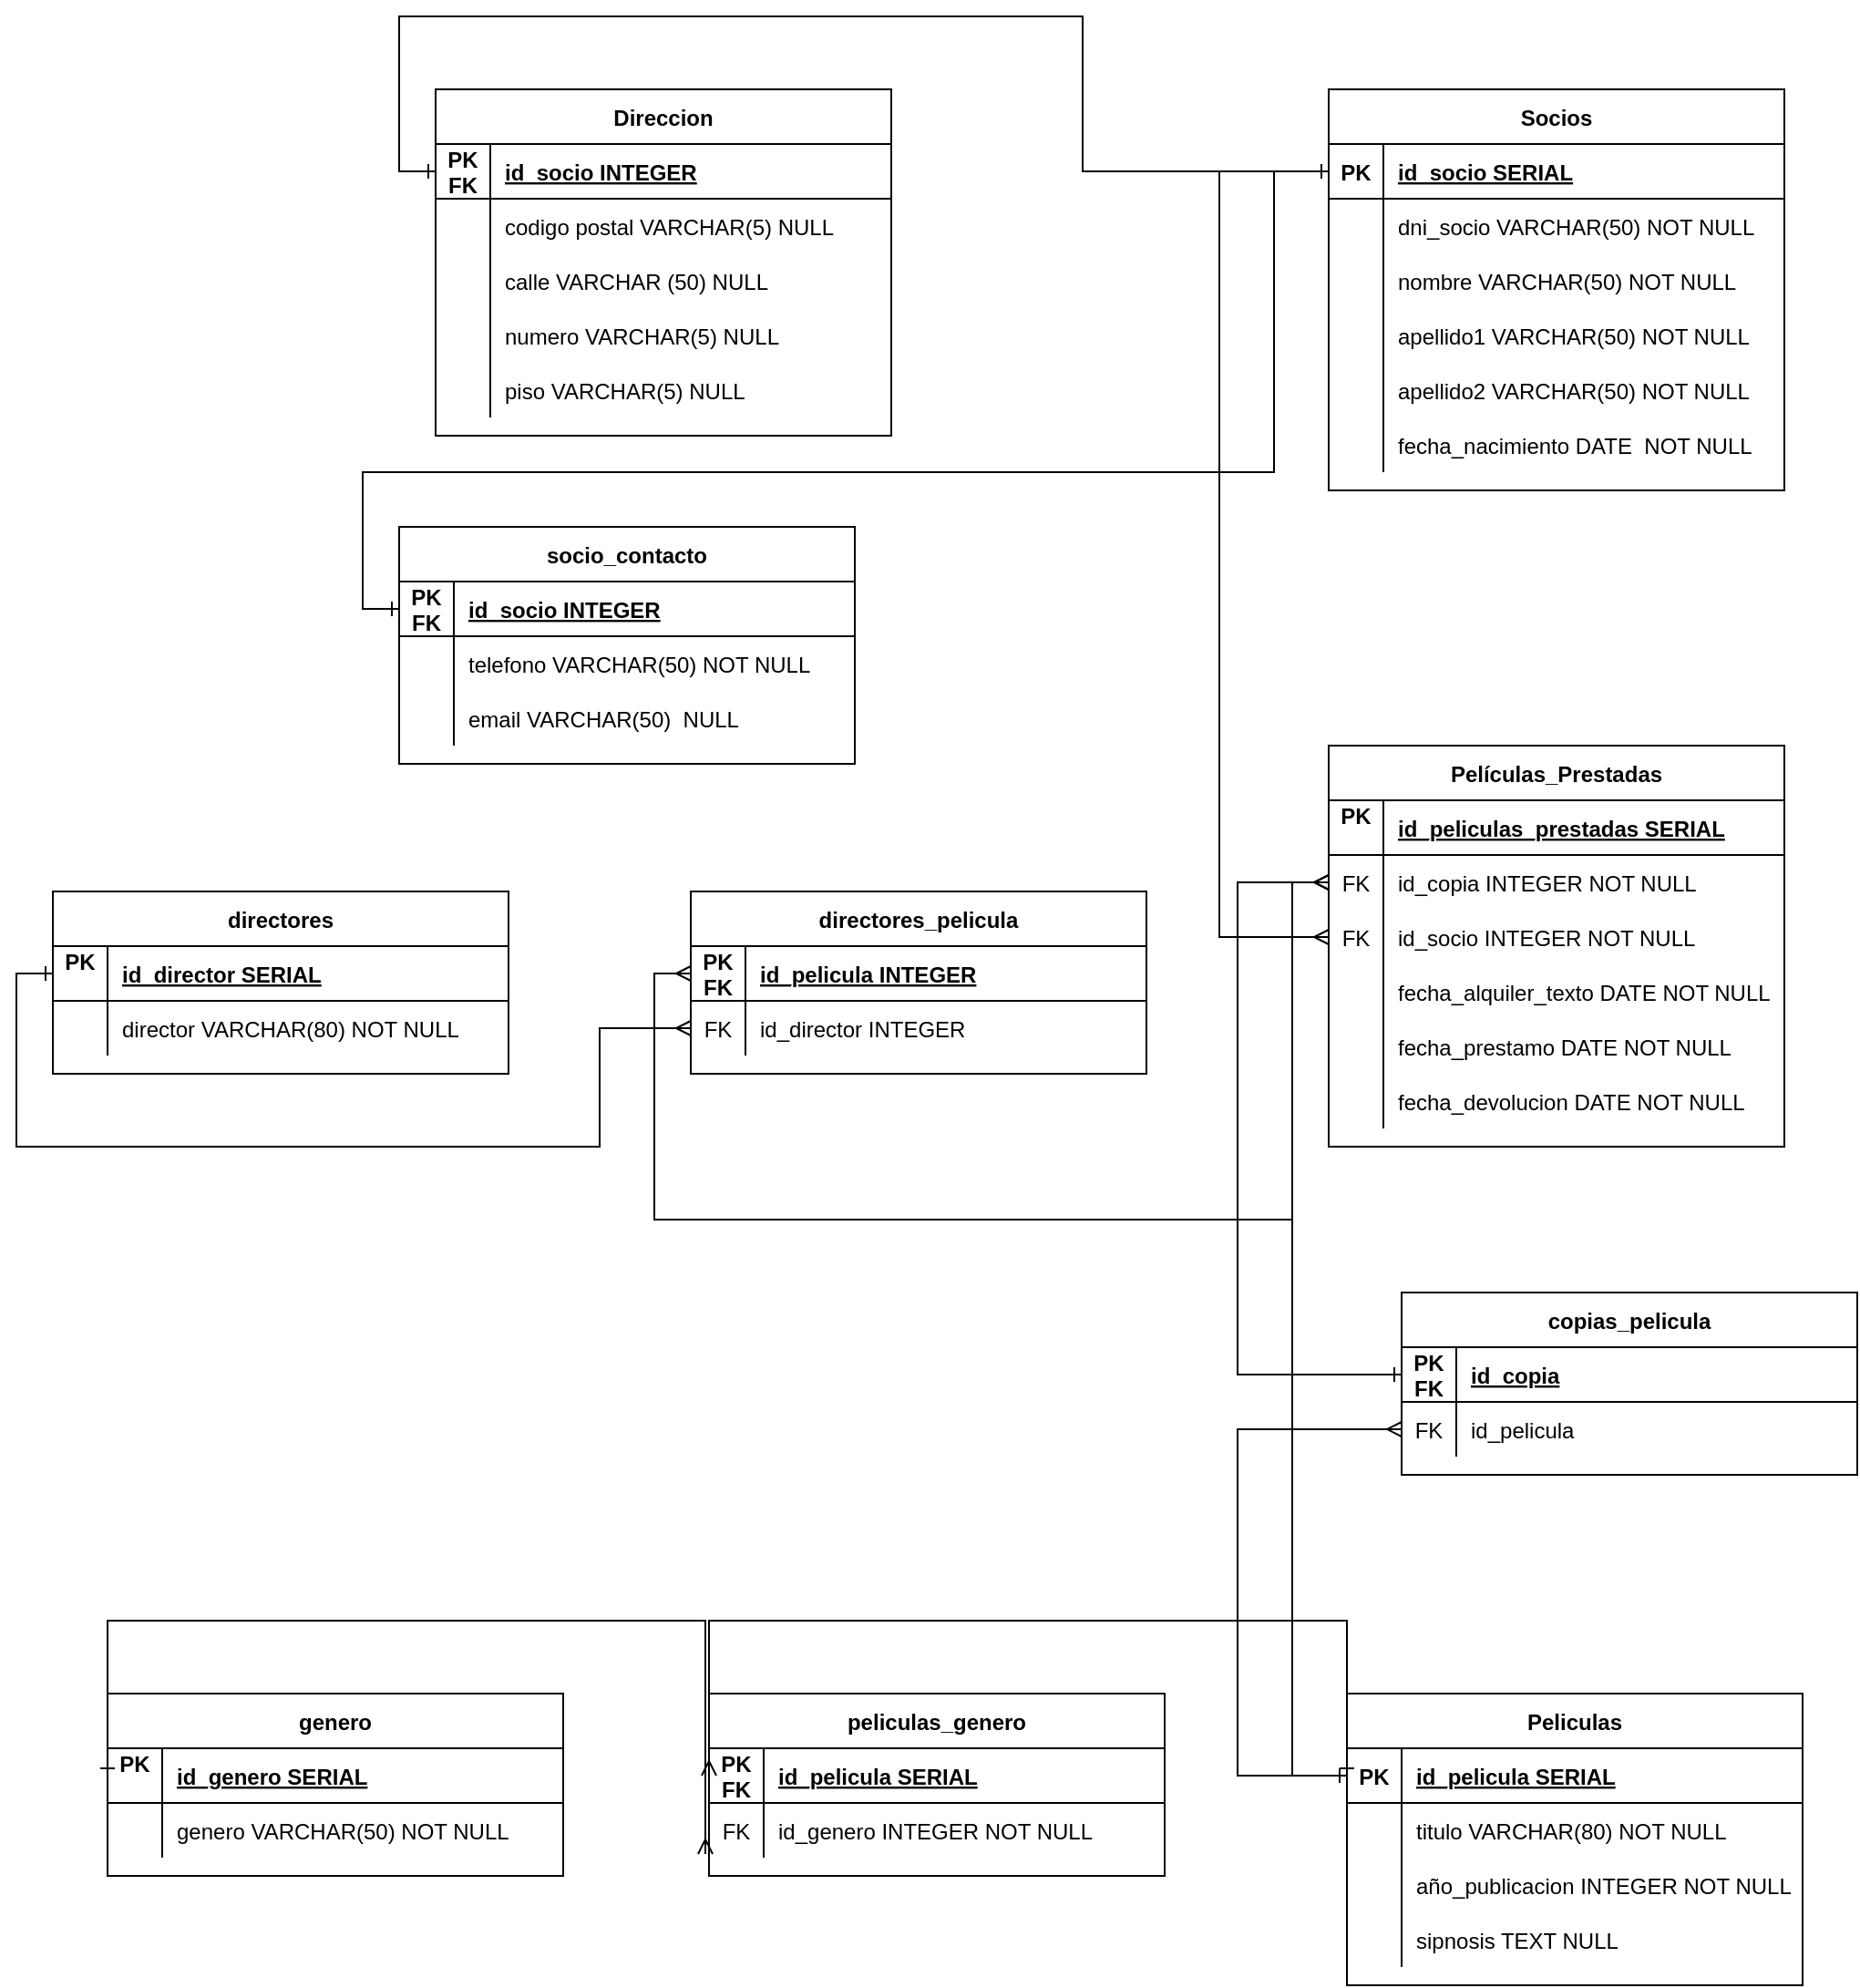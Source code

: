 <mxfile version="23.1.5" type="device">
  <diagram name="Páxina-1" id="Ny-ruP5U-X55f-xMWHix">
    <mxGraphModel dx="1783" dy="1194" grid="1" gridSize="10" guides="1" tooltips="1" connect="1" arrows="1" fold="1" page="0" pageScale="1" pageWidth="827" pageHeight="1169" math="0" shadow="0">
      <root>
        <mxCell id="0" />
        <mxCell id="1" parent="0" />
        <mxCell id="CifjKBdrBNdkdmLXXdKl-1" value="Socios" style="shape=table;startSize=30;container=1;collapsible=1;childLayout=tableLayout;fixedRows=1;rowLines=0;fontStyle=1;align=center;resizeLast=1;" parent="1" vertex="1">
          <mxGeometry x="1270" y="-320" width="250" height="220.0" as="geometry" />
        </mxCell>
        <mxCell id="CifjKBdrBNdkdmLXXdKl-2" value="" style="shape=partialRectangle;collapsible=0;dropTarget=0;pointerEvents=0;fillColor=none;points=[[0,0.5],[1,0.5]];portConstraint=eastwest;top=0;left=0;right=0;bottom=1;" parent="CifjKBdrBNdkdmLXXdKl-1" vertex="1">
          <mxGeometry y="30" width="250" height="30" as="geometry" />
        </mxCell>
        <mxCell id="CifjKBdrBNdkdmLXXdKl-3" value="PK" style="shape=partialRectangle;overflow=hidden;connectable=0;fillColor=none;top=0;left=0;bottom=0;right=0;fontStyle=1;" parent="CifjKBdrBNdkdmLXXdKl-2" vertex="1">
          <mxGeometry width="30" height="30" as="geometry">
            <mxRectangle width="30" height="30" as="alternateBounds" />
          </mxGeometry>
        </mxCell>
        <mxCell id="CifjKBdrBNdkdmLXXdKl-4" value="id_socio SERIAL " style="shape=partialRectangle;overflow=hidden;connectable=0;fillColor=none;top=0;left=0;bottom=0;right=0;align=left;spacingLeft=6;fontStyle=5;" parent="CifjKBdrBNdkdmLXXdKl-2" vertex="1">
          <mxGeometry x="30" width="220" height="30" as="geometry">
            <mxRectangle width="220" height="30" as="alternateBounds" />
          </mxGeometry>
        </mxCell>
        <mxCell id="CifjKBdrBNdkdmLXXdKl-5" value="" style="shape=partialRectangle;collapsible=0;dropTarget=0;pointerEvents=0;fillColor=none;points=[[0,0.5],[1,0.5]];portConstraint=eastwest;top=0;left=0;right=0;bottom=0;" parent="CifjKBdrBNdkdmLXXdKl-1" vertex="1">
          <mxGeometry y="60" width="250" height="30" as="geometry" />
        </mxCell>
        <mxCell id="CifjKBdrBNdkdmLXXdKl-6" value="" style="shape=partialRectangle;overflow=hidden;connectable=0;fillColor=none;top=0;left=0;bottom=0;right=0;" parent="CifjKBdrBNdkdmLXXdKl-5" vertex="1">
          <mxGeometry width="30" height="30" as="geometry">
            <mxRectangle width="30" height="30" as="alternateBounds" />
          </mxGeometry>
        </mxCell>
        <mxCell id="CifjKBdrBNdkdmLXXdKl-7" value="dni_socio VARCHAR(50) NOT NULL" style="shape=partialRectangle;overflow=hidden;connectable=0;fillColor=none;top=0;left=0;bottom=0;right=0;align=left;spacingLeft=6;" parent="CifjKBdrBNdkdmLXXdKl-5" vertex="1">
          <mxGeometry x="30" width="220" height="30" as="geometry">
            <mxRectangle width="220" height="30" as="alternateBounds" />
          </mxGeometry>
        </mxCell>
        <mxCell id="CifjKBdrBNdkdmLXXdKl-8" value="" style="shape=partialRectangle;collapsible=0;dropTarget=0;pointerEvents=0;fillColor=none;points=[[0,0.5],[1,0.5]];portConstraint=eastwest;top=0;left=0;right=0;bottom=0;" parent="CifjKBdrBNdkdmLXXdKl-1" vertex="1">
          <mxGeometry y="90" width="250" height="30" as="geometry" />
        </mxCell>
        <mxCell id="CifjKBdrBNdkdmLXXdKl-9" value="" style="shape=partialRectangle;overflow=hidden;connectable=0;fillColor=none;top=0;left=0;bottom=0;right=0;" parent="CifjKBdrBNdkdmLXXdKl-8" vertex="1">
          <mxGeometry width="30" height="30" as="geometry">
            <mxRectangle width="30" height="30" as="alternateBounds" />
          </mxGeometry>
        </mxCell>
        <mxCell id="CifjKBdrBNdkdmLXXdKl-10" value="nombre VARCHAR(50) NOT NULL" style="shape=partialRectangle;overflow=hidden;connectable=0;fillColor=none;top=0;left=0;bottom=0;right=0;align=left;spacingLeft=6;" parent="CifjKBdrBNdkdmLXXdKl-8" vertex="1">
          <mxGeometry x="30" width="220" height="30" as="geometry">
            <mxRectangle width="220" height="30" as="alternateBounds" />
          </mxGeometry>
        </mxCell>
        <mxCell id="CifjKBdrBNdkdmLXXdKl-71" value="" style="shape=partialRectangle;collapsible=0;dropTarget=0;pointerEvents=0;fillColor=none;points=[[0,0.5],[1,0.5]];portConstraint=eastwest;top=0;left=0;right=0;bottom=0;" parent="CifjKBdrBNdkdmLXXdKl-1" vertex="1">
          <mxGeometry y="120" width="250" height="30" as="geometry" />
        </mxCell>
        <mxCell id="CifjKBdrBNdkdmLXXdKl-72" value="" style="shape=partialRectangle;overflow=hidden;connectable=0;fillColor=none;top=0;left=0;bottom=0;right=0;" parent="CifjKBdrBNdkdmLXXdKl-71" vertex="1">
          <mxGeometry width="30" height="30" as="geometry">
            <mxRectangle width="30" height="30" as="alternateBounds" />
          </mxGeometry>
        </mxCell>
        <mxCell id="CifjKBdrBNdkdmLXXdKl-73" value="apellido1 VARCHAR(50) NOT NULL" style="shape=partialRectangle;overflow=hidden;connectable=0;fillColor=none;top=0;left=0;bottom=0;right=0;align=left;spacingLeft=6;" parent="CifjKBdrBNdkdmLXXdKl-71" vertex="1">
          <mxGeometry x="30" width="220" height="30" as="geometry">
            <mxRectangle width="220" height="30" as="alternateBounds" />
          </mxGeometry>
        </mxCell>
        <mxCell id="CifjKBdrBNdkdmLXXdKl-74" value="" style="shape=partialRectangle;collapsible=0;dropTarget=0;pointerEvents=0;fillColor=none;points=[[0,0.5],[1,0.5]];portConstraint=eastwest;top=0;left=0;right=0;bottom=0;" parent="CifjKBdrBNdkdmLXXdKl-1" vertex="1">
          <mxGeometry y="150" width="250" height="30" as="geometry" />
        </mxCell>
        <mxCell id="CifjKBdrBNdkdmLXXdKl-75" value="" style="shape=partialRectangle;overflow=hidden;connectable=0;fillColor=none;top=0;left=0;bottom=0;right=0;" parent="CifjKBdrBNdkdmLXXdKl-74" vertex="1">
          <mxGeometry width="30" height="30" as="geometry">
            <mxRectangle width="30" height="30" as="alternateBounds" />
          </mxGeometry>
        </mxCell>
        <mxCell id="CifjKBdrBNdkdmLXXdKl-76" value="apellido2 VARCHAR(50) NOT NULL" style="shape=partialRectangle;overflow=hidden;connectable=0;fillColor=none;top=0;left=0;bottom=0;right=0;align=left;spacingLeft=6;" parent="CifjKBdrBNdkdmLXXdKl-74" vertex="1">
          <mxGeometry x="30" width="220" height="30" as="geometry">
            <mxRectangle width="220" height="30" as="alternateBounds" />
          </mxGeometry>
        </mxCell>
        <mxCell id="CifjKBdrBNdkdmLXXdKl-77" value="" style="shape=partialRectangle;collapsible=0;dropTarget=0;pointerEvents=0;fillColor=none;points=[[0,0.5],[1,0.5]];portConstraint=eastwest;top=0;left=0;right=0;bottom=0;" parent="CifjKBdrBNdkdmLXXdKl-1" vertex="1">
          <mxGeometry y="180" width="250" height="30" as="geometry" />
        </mxCell>
        <mxCell id="CifjKBdrBNdkdmLXXdKl-78" value="" style="shape=partialRectangle;overflow=hidden;connectable=0;fillColor=none;top=0;left=0;bottom=0;right=0;" parent="CifjKBdrBNdkdmLXXdKl-77" vertex="1">
          <mxGeometry width="30" height="30" as="geometry">
            <mxRectangle width="30" height="30" as="alternateBounds" />
          </mxGeometry>
        </mxCell>
        <mxCell id="CifjKBdrBNdkdmLXXdKl-79" value="fecha_nacimiento DATE  NOT NULL" style="shape=partialRectangle;overflow=hidden;connectable=0;fillColor=none;top=0;left=0;bottom=0;right=0;align=left;spacingLeft=6;" parent="CifjKBdrBNdkdmLXXdKl-77" vertex="1">
          <mxGeometry x="30" width="220" height="30" as="geometry">
            <mxRectangle width="220" height="30" as="alternateBounds" />
          </mxGeometry>
        </mxCell>
        <mxCell id="CifjKBdrBNdkdmLXXdKl-11" value="socio_contacto" style="shape=table;startSize=30;container=1;collapsible=1;childLayout=tableLayout;fixedRows=1;rowLines=0;fontStyle=1;align=center;resizeLast=1;" parent="1" vertex="1">
          <mxGeometry x="760" y="-80" width="250" height="130.0" as="geometry" />
        </mxCell>
        <mxCell id="CifjKBdrBNdkdmLXXdKl-12" value="" style="shape=partialRectangle;collapsible=0;dropTarget=0;pointerEvents=0;fillColor=none;points=[[0,0.5],[1,0.5]];portConstraint=eastwest;top=0;left=0;right=0;bottom=1;" parent="CifjKBdrBNdkdmLXXdKl-11" vertex="1">
          <mxGeometry y="30" width="250" height="30" as="geometry" />
        </mxCell>
        <mxCell id="CifjKBdrBNdkdmLXXdKl-13" value="PK&#xa;FK&#xa;" style="shape=partialRectangle;overflow=hidden;connectable=0;fillColor=none;top=0;left=0;bottom=0;right=0;fontStyle=1;" parent="CifjKBdrBNdkdmLXXdKl-12" vertex="1">
          <mxGeometry width="30" height="30" as="geometry">
            <mxRectangle width="30" height="30" as="alternateBounds" />
          </mxGeometry>
        </mxCell>
        <mxCell id="CifjKBdrBNdkdmLXXdKl-14" value="id_socio INTEGER " style="shape=partialRectangle;overflow=hidden;connectable=0;fillColor=none;top=0;left=0;bottom=0;right=0;align=left;spacingLeft=6;fontStyle=5;" parent="CifjKBdrBNdkdmLXXdKl-12" vertex="1">
          <mxGeometry x="30" width="220" height="30" as="geometry">
            <mxRectangle width="220" height="30" as="alternateBounds" />
          </mxGeometry>
        </mxCell>
        <mxCell id="CifjKBdrBNdkdmLXXdKl-15" value="" style="shape=partialRectangle;collapsible=0;dropTarget=0;pointerEvents=0;fillColor=none;points=[[0,0.5],[1,0.5]];portConstraint=eastwest;top=0;left=0;right=0;bottom=0;" parent="CifjKBdrBNdkdmLXXdKl-11" vertex="1">
          <mxGeometry y="60" width="250" height="30" as="geometry" />
        </mxCell>
        <mxCell id="CifjKBdrBNdkdmLXXdKl-16" value="" style="shape=partialRectangle;overflow=hidden;connectable=0;fillColor=none;top=0;left=0;bottom=0;right=0;" parent="CifjKBdrBNdkdmLXXdKl-15" vertex="1">
          <mxGeometry width="30" height="30" as="geometry">
            <mxRectangle width="30" height="30" as="alternateBounds" />
          </mxGeometry>
        </mxCell>
        <mxCell id="CifjKBdrBNdkdmLXXdKl-17" value="telefono VARCHAR(50) NOT NULL" style="shape=partialRectangle;overflow=hidden;connectable=0;fillColor=none;top=0;left=0;bottom=0;right=0;align=left;spacingLeft=6;" parent="CifjKBdrBNdkdmLXXdKl-15" vertex="1">
          <mxGeometry x="30" width="220" height="30" as="geometry">
            <mxRectangle width="220" height="30" as="alternateBounds" />
          </mxGeometry>
        </mxCell>
        <mxCell id="Wv7b6pmHxDmpzsW1BGdr-21" value="" style="shape=partialRectangle;collapsible=0;dropTarget=0;pointerEvents=0;fillColor=none;points=[[0,0.5],[1,0.5]];portConstraint=eastwest;top=0;left=0;right=0;bottom=0;" parent="CifjKBdrBNdkdmLXXdKl-11" vertex="1">
          <mxGeometry y="90" width="250" height="30" as="geometry" />
        </mxCell>
        <mxCell id="Wv7b6pmHxDmpzsW1BGdr-22" value="" style="shape=partialRectangle;overflow=hidden;connectable=0;fillColor=none;top=0;left=0;bottom=0;right=0;" parent="Wv7b6pmHxDmpzsW1BGdr-21" vertex="1">
          <mxGeometry width="30" height="30" as="geometry">
            <mxRectangle width="30" height="30" as="alternateBounds" />
          </mxGeometry>
        </mxCell>
        <mxCell id="Wv7b6pmHxDmpzsW1BGdr-23" value="email VARCHAR(50)  NULL" style="shape=partialRectangle;overflow=hidden;connectable=0;fillColor=none;top=0;left=0;bottom=0;right=0;align=left;spacingLeft=6;" parent="Wv7b6pmHxDmpzsW1BGdr-21" vertex="1">
          <mxGeometry x="30" width="220" height="30" as="geometry">
            <mxRectangle width="220" height="30" as="alternateBounds" />
          </mxGeometry>
        </mxCell>
        <mxCell id="CifjKBdrBNdkdmLXXdKl-21" value="peliculas_genero" style="shape=table;startSize=30;container=1;collapsible=1;childLayout=tableLayout;fixedRows=1;rowLines=0;fontStyle=1;align=center;resizeLast=1;" parent="1" vertex="1">
          <mxGeometry x="930" y="560" width="250" height="100.0" as="geometry" />
        </mxCell>
        <mxCell id="CifjKBdrBNdkdmLXXdKl-22" value="" style="shape=partialRectangle;collapsible=0;dropTarget=0;pointerEvents=0;fillColor=none;points=[[0,0.5],[1,0.5]];portConstraint=eastwest;top=0;left=0;right=0;bottom=1;" parent="CifjKBdrBNdkdmLXXdKl-21" vertex="1">
          <mxGeometry y="30" width="250" height="30" as="geometry" />
        </mxCell>
        <mxCell id="CifjKBdrBNdkdmLXXdKl-23" value="PK&#xa;FK&#xa;" style="shape=partialRectangle;overflow=hidden;connectable=0;fillColor=none;top=0;left=0;bottom=0;right=0;fontStyle=1;" parent="CifjKBdrBNdkdmLXXdKl-22" vertex="1">
          <mxGeometry width="30" height="30" as="geometry">
            <mxRectangle width="30" height="30" as="alternateBounds" />
          </mxGeometry>
        </mxCell>
        <mxCell id="CifjKBdrBNdkdmLXXdKl-24" value="id_pelicula SERIAL " style="shape=partialRectangle;overflow=hidden;connectable=0;fillColor=none;top=0;left=0;bottom=0;right=0;align=left;spacingLeft=6;fontStyle=5;" parent="CifjKBdrBNdkdmLXXdKl-22" vertex="1">
          <mxGeometry x="30" width="220" height="30" as="geometry">
            <mxRectangle width="220" height="30" as="alternateBounds" />
          </mxGeometry>
        </mxCell>
        <mxCell id="CifjKBdrBNdkdmLXXdKl-25" value="" style="shape=partialRectangle;collapsible=0;dropTarget=0;pointerEvents=0;fillColor=none;points=[[0,0.5],[1,0.5]];portConstraint=eastwest;top=0;left=0;right=0;bottom=0;" parent="CifjKBdrBNdkdmLXXdKl-21" vertex="1">
          <mxGeometry y="60" width="250" height="30" as="geometry" />
        </mxCell>
        <mxCell id="CifjKBdrBNdkdmLXXdKl-26" value="FK" style="shape=partialRectangle;overflow=hidden;connectable=0;fillColor=none;top=0;left=0;bottom=0;right=0;" parent="CifjKBdrBNdkdmLXXdKl-25" vertex="1">
          <mxGeometry width="30" height="30" as="geometry">
            <mxRectangle width="30" height="30" as="alternateBounds" />
          </mxGeometry>
        </mxCell>
        <mxCell id="CifjKBdrBNdkdmLXXdKl-27" value="id_genero INTEGER NOT NULL" style="shape=partialRectangle;overflow=hidden;connectable=0;fillColor=none;top=0;left=0;bottom=0;right=0;align=left;spacingLeft=6;" parent="CifjKBdrBNdkdmLXXdKl-25" vertex="1">
          <mxGeometry x="30" width="220" height="30" as="geometry">
            <mxRectangle width="220" height="30" as="alternateBounds" />
          </mxGeometry>
        </mxCell>
        <mxCell id="CifjKBdrBNdkdmLXXdKl-31" value="Peliculas" style="shape=table;startSize=30;container=1;collapsible=1;childLayout=tableLayout;fixedRows=1;rowLines=0;fontStyle=1;align=center;resizeLast=1;" parent="1" vertex="1">
          <mxGeometry x="1280" y="560" width="250" height="160.0" as="geometry" />
        </mxCell>
        <mxCell id="CifjKBdrBNdkdmLXXdKl-32" value="" style="shape=partialRectangle;collapsible=0;dropTarget=0;pointerEvents=0;fillColor=none;points=[[0,0.5],[1,0.5]];portConstraint=eastwest;top=0;left=0;right=0;bottom=1;" parent="CifjKBdrBNdkdmLXXdKl-31" vertex="1">
          <mxGeometry y="30" width="250" height="30" as="geometry" />
        </mxCell>
        <mxCell id="CifjKBdrBNdkdmLXXdKl-33" value="PK" style="shape=partialRectangle;overflow=hidden;connectable=0;fillColor=none;top=0;left=0;bottom=0;right=0;fontStyle=1;" parent="CifjKBdrBNdkdmLXXdKl-32" vertex="1">
          <mxGeometry width="30" height="30" as="geometry">
            <mxRectangle width="30" height="30" as="alternateBounds" />
          </mxGeometry>
        </mxCell>
        <mxCell id="CifjKBdrBNdkdmLXXdKl-34" value="id_pelicula SERIAL " style="shape=partialRectangle;overflow=hidden;connectable=0;fillColor=none;top=0;left=0;bottom=0;right=0;align=left;spacingLeft=6;fontStyle=5;" parent="CifjKBdrBNdkdmLXXdKl-32" vertex="1">
          <mxGeometry x="30" width="220" height="30" as="geometry">
            <mxRectangle width="220" height="30" as="alternateBounds" />
          </mxGeometry>
        </mxCell>
        <mxCell id="CifjKBdrBNdkdmLXXdKl-35" value="" style="shape=partialRectangle;collapsible=0;dropTarget=0;pointerEvents=0;fillColor=none;points=[[0,0.5],[1,0.5]];portConstraint=eastwest;top=0;left=0;right=0;bottom=0;" parent="CifjKBdrBNdkdmLXXdKl-31" vertex="1">
          <mxGeometry y="60" width="250" height="30" as="geometry" />
        </mxCell>
        <mxCell id="CifjKBdrBNdkdmLXXdKl-36" value="" style="shape=partialRectangle;overflow=hidden;connectable=0;fillColor=none;top=0;left=0;bottom=0;right=0;" parent="CifjKBdrBNdkdmLXXdKl-35" vertex="1">
          <mxGeometry width="30" height="30" as="geometry">
            <mxRectangle width="30" height="30" as="alternateBounds" />
          </mxGeometry>
        </mxCell>
        <mxCell id="CifjKBdrBNdkdmLXXdKl-37" value="titulo VARCHAR(80) NOT NULL" style="shape=partialRectangle;overflow=hidden;connectable=0;fillColor=none;top=0;left=0;bottom=0;right=0;align=left;spacingLeft=6;" parent="CifjKBdrBNdkdmLXXdKl-35" vertex="1">
          <mxGeometry x="30" width="220" height="30" as="geometry">
            <mxRectangle width="220" height="30" as="alternateBounds" />
          </mxGeometry>
        </mxCell>
        <mxCell id="CifjKBdrBNdkdmLXXdKl-38" value="" style="shape=partialRectangle;collapsible=0;dropTarget=0;pointerEvents=0;fillColor=none;points=[[0,0.5],[1,0.5]];portConstraint=eastwest;top=0;left=0;right=0;bottom=0;" parent="CifjKBdrBNdkdmLXXdKl-31" vertex="1">
          <mxGeometry y="90" width="250" height="30" as="geometry" />
        </mxCell>
        <mxCell id="CifjKBdrBNdkdmLXXdKl-39" value="" style="shape=partialRectangle;overflow=hidden;connectable=0;fillColor=none;top=0;left=0;bottom=0;right=0;" parent="CifjKBdrBNdkdmLXXdKl-38" vertex="1">
          <mxGeometry width="30" height="30" as="geometry">
            <mxRectangle width="30" height="30" as="alternateBounds" />
          </mxGeometry>
        </mxCell>
        <mxCell id="CifjKBdrBNdkdmLXXdKl-40" value="año_publicacion INTEGER NOT NULL" style="shape=partialRectangle;overflow=hidden;connectable=0;fillColor=none;top=0;left=0;bottom=0;right=0;align=left;spacingLeft=6;" parent="CifjKBdrBNdkdmLXXdKl-38" vertex="1">
          <mxGeometry x="30" width="220" height="30" as="geometry">
            <mxRectangle width="220" height="30" as="alternateBounds" />
          </mxGeometry>
        </mxCell>
        <mxCell id="CifjKBdrBNdkdmLXXdKl-80" value="" style="shape=partialRectangle;collapsible=0;dropTarget=0;pointerEvents=0;fillColor=none;points=[[0,0.5],[1,0.5]];portConstraint=eastwest;top=0;left=0;right=0;bottom=0;" parent="CifjKBdrBNdkdmLXXdKl-31" vertex="1">
          <mxGeometry y="120" width="250" height="30" as="geometry" />
        </mxCell>
        <mxCell id="CifjKBdrBNdkdmLXXdKl-81" value="" style="shape=partialRectangle;overflow=hidden;connectable=0;fillColor=none;top=0;left=0;bottom=0;right=0;" parent="CifjKBdrBNdkdmLXXdKl-80" vertex="1">
          <mxGeometry width="30" height="30" as="geometry">
            <mxRectangle width="30" height="30" as="alternateBounds" />
          </mxGeometry>
        </mxCell>
        <mxCell id="CifjKBdrBNdkdmLXXdKl-82" value="sipnosis TEXT NULL" style="shape=partialRectangle;overflow=hidden;connectable=0;fillColor=none;top=0;left=0;bottom=0;right=0;align=left;spacingLeft=6;" parent="CifjKBdrBNdkdmLXXdKl-80" vertex="1">
          <mxGeometry x="30" width="220" height="30" as="geometry">
            <mxRectangle width="220" height="30" as="alternateBounds" />
          </mxGeometry>
        </mxCell>
        <mxCell id="CifjKBdrBNdkdmLXXdKl-41" value="Películas_Prestadas" style="shape=table;startSize=30;container=1;collapsible=1;childLayout=tableLayout;fixedRows=1;rowLines=0;fontStyle=1;align=center;resizeLast=1;" parent="1" vertex="1">
          <mxGeometry x="1270" y="40" width="250" height="220.0" as="geometry" />
        </mxCell>
        <mxCell id="CifjKBdrBNdkdmLXXdKl-42" value="" style="shape=partialRectangle;collapsible=0;dropTarget=0;pointerEvents=0;fillColor=none;points=[[0,0.5],[1,0.5]];portConstraint=eastwest;top=0;left=0;right=0;bottom=1;" parent="CifjKBdrBNdkdmLXXdKl-41" vertex="1">
          <mxGeometry y="30" width="250" height="30" as="geometry" />
        </mxCell>
        <mxCell id="CifjKBdrBNdkdmLXXdKl-43" value="PK&#xa;" style="shape=partialRectangle;overflow=hidden;connectable=0;fillColor=none;top=0;left=0;bottom=0;right=0;fontStyle=1;" parent="CifjKBdrBNdkdmLXXdKl-42" vertex="1">
          <mxGeometry width="30" height="30" as="geometry">
            <mxRectangle width="30" height="30" as="alternateBounds" />
          </mxGeometry>
        </mxCell>
        <mxCell id="CifjKBdrBNdkdmLXXdKl-44" value="id_peliculas_prestadas SERIAL " style="shape=partialRectangle;overflow=hidden;connectable=0;fillColor=none;top=0;left=0;bottom=0;right=0;align=left;spacingLeft=6;fontStyle=5;" parent="CifjKBdrBNdkdmLXXdKl-42" vertex="1">
          <mxGeometry x="30" width="220" height="30" as="geometry">
            <mxRectangle width="220" height="30" as="alternateBounds" />
          </mxGeometry>
        </mxCell>
        <mxCell id="CifjKBdrBNdkdmLXXdKl-45" value="" style="shape=partialRectangle;collapsible=0;dropTarget=0;pointerEvents=0;fillColor=none;points=[[0,0.5],[1,0.5]];portConstraint=eastwest;top=0;left=0;right=0;bottom=0;" parent="CifjKBdrBNdkdmLXXdKl-41" vertex="1">
          <mxGeometry y="60" width="250" height="30" as="geometry" />
        </mxCell>
        <mxCell id="CifjKBdrBNdkdmLXXdKl-46" value="FK" style="shape=partialRectangle;overflow=hidden;connectable=0;fillColor=none;top=0;left=0;bottom=0;right=0;" parent="CifjKBdrBNdkdmLXXdKl-45" vertex="1">
          <mxGeometry width="30" height="30" as="geometry">
            <mxRectangle width="30" height="30" as="alternateBounds" />
          </mxGeometry>
        </mxCell>
        <mxCell id="CifjKBdrBNdkdmLXXdKl-47" value="id_copia INTEGER NOT NULL" style="shape=partialRectangle;overflow=hidden;connectable=0;fillColor=none;top=0;left=0;bottom=0;right=0;align=left;spacingLeft=6;" parent="CifjKBdrBNdkdmLXXdKl-45" vertex="1">
          <mxGeometry x="30" width="220" height="30" as="geometry">
            <mxRectangle width="220" height="30" as="alternateBounds" />
          </mxGeometry>
        </mxCell>
        <mxCell id="CifjKBdrBNdkdmLXXdKl-48" value="" style="shape=partialRectangle;collapsible=0;dropTarget=0;pointerEvents=0;fillColor=none;points=[[0,0.5],[1,0.5]];portConstraint=eastwest;top=0;left=0;right=0;bottom=0;" parent="CifjKBdrBNdkdmLXXdKl-41" vertex="1">
          <mxGeometry y="90" width="250" height="30" as="geometry" />
        </mxCell>
        <mxCell id="CifjKBdrBNdkdmLXXdKl-49" value="FK" style="shape=partialRectangle;overflow=hidden;connectable=0;fillColor=none;top=0;left=0;bottom=0;right=0;" parent="CifjKBdrBNdkdmLXXdKl-48" vertex="1">
          <mxGeometry width="30" height="30" as="geometry">
            <mxRectangle width="30" height="30" as="alternateBounds" />
          </mxGeometry>
        </mxCell>
        <mxCell id="CifjKBdrBNdkdmLXXdKl-50" value="id_socio INTEGER NOT NULL" style="shape=partialRectangle;overflow=hidden;connectable=0;fillColor=none;top=0;left=0;bottom=0;right=0;align=left;spacingLeft=6;" parent="CifjKBdrBNdkdmLXXdKl-48" vertex="1">
          <mxGeometry x="30" width="220" height="30" as="geometry">
            <mxRectangle width="220" height="30" as="alternateBounds" />
          </mxGeometry>
        </mxCell>
        <mxCell id="CifjKBdrBNdkdmLXXdKl-86" value="" style="shape=partialRectangle;collapsible=0;dropTarget=0;pointerEvents=0;fillColor=none;points=[[0,0.5],[1,0.5]];portConstraint=eastwest;top=0;left=0;right=0;bottom=0;" parent="CifjKBdrBNdkdmLXXdKl-41" vertex="1">
          <mxGeometry y="120" width="250" height="30" as="geometry" />
        </mxCell>
        <mxCell id="CifjKBdrBNdkdmLXXdKl-87" value="" style="shape=partialRectangle;overflow=hidden;connectable=0;fillColor=none;top=0;left=0;bottom=0;right=0;" parent="CifjKBdrBNdkdmLXXdKl-86" vertex="1">
          <mxGeometry width="30" height="30" as="geometry">
            <mxRectangle width="30" height="30" as="alternateBounds" />
          </mxGeometry>
        </mxCell>
        <mxCell id="CifjKBdrBNdkdmLXXdKl-88" value="fecha_alquiler_texto DATE NOT NULL" style="shape=partialRectangle;overflow=hidden;connectable=0;fillColor=none;top=0;left=0;bottom=0;right=0;align=left;spacingLeft=6;" parent="CifjKBdrBNdkdmLXXdKl-86" vertex="1">
          <mxGeometry x="30" width="220" height="30" as="geometry">
            <mxRectangle width="220" height="30" as="alternateBounds" />
          </mxGeometry>
        </mxCell>
        <mxCell id="Wv7b6pmHxDmpzsW1BGdr-27" value="" style="shape=partialRectangle;collapsible=0;dropTarget=0;pointerEvents=0;fillColor=none;points=[[0,0.5],[1,0.5]];portConstraint=eastwest;top=0;left=0;right=0;bottom=0;" parent="CifjKBdrBNdkdmLXXdKl-41" vertex="1">
          <mxGeometry y="150" width="250" height="30" as="geometry" />
        </mxCell>
        <mxCell id="Wv7b6pmHxDmpzsW1BGdr-28" value="" style="shape=partialRectangle;overflow=hidden;connectable=0;fillColor=none;top=0;left=0;bottom=0;right=0;" parent="Wv7b6pmHxDmpzsW1BGdr-27" vertex="1">
          <mxGeometry width="30" height="30" as="geometry">
            <mxRectangle width="30" height="30" as="alternateBounds" />
          </mxGeometry>
        </mxCell>
        <mxCell id="Wv7b6pmHxDmpzsW1BGdr-29" value="fecha_prestamo DATE NOT NULL" style="shape=partialRectangle;overflow=hidden;connectable=0;fillColor=none;top=0;left=0;bottom=0;right=0;align=left;spacingLeft=6;" parent="Wv7b6pmHxDmpzsW1BGdr-27" vertex="1">
          <mxGeometry x="30" width="220" height="30" as="geometry">
            <mxRectangle width="220" height="30" as="alternateBounds" />
          </mxGeometry>
        </mxCell>
        <mxCell id="Wv7b6pmHxDmpzsW1BGdr-30" value="" style="shape=partialRectangle;collapsible=0;dropTarget=0;pointerEvents=0;fillColor=none;points=[[0,0.5],[1,0.5]];portConstraint=eastwest;top=0;left=0;right=0;bottom=0;" parent="CifjKBdrBNdkdmLXXdKl-41" vertex="1">
          <mxGeometry y="180" width="250" height="30" as="geometry" />
        </mxCell>
        <mxCell id="Wv7b6pmHxDmpzsW1BGdr-31" value="" style="shape=partialRectangle;overflow=hidden;connectable=0;fillColor=none;top=0;left=0;bottom=0;right=0;" parent="Wv7b6pmHxDmpzsW1BGdr-30" vertex="1">
          <mxGeometry width="30" height="30" as="geometry">
            <mxRectangle width="30" height="30" as="alternateBounds" />
          </mxGeometry>
        </mxCell>
        <mxCell id="Wv7b6pmHxDmpzsW1BGdr-32" value="fecha_devolucion DATE NOT NULL" style="shape=partialRectangle;overflow=hidden;connectable=0;fillColor=none;top=0;left=0;bottom=0;right=0;align=left;spacingLeft=6;" parent="Wv7b6pmHxDmpzsW1BGdr-30" vertex="1">
          <mxGeometry x="30" width="220" height="30" as="geometry">
            <mxRectangle width="220" height="30" as="alternateBounds" />
          </mxGeometry>
        </mxCell>
        <mxCell id="CifjKBdrBNdkdmLXXdKl-51" value="Direccion" style="shape=table;startSize=30;container=1;collapsible=1;childLayout=tableLayout;fixedRows=1;rowLines=0;fontStyle=1;align=center;resizeLast=1;" parent="1" vertex="1">
          <mxGeometry x="780" y="-320" width="250" height="190.0" as="geometry" />
        </mxCell>
        <mxCell id="CifjKBdrBNdkdmLXXdKl-52" value="" style="shape=partialRectangle;collapsible=0;dropTarget=0;pointerEvents=0;fillColor=none;points=[[0,0.5],[1,0.5]];portConstraint=eastwest;top=0;left=0;right=0;bottom=1;" parent="CifjKBdrBNdkdmLXXdKl-51" vertex="1">
          <mxGeometry y="30" width="250" height="30" as="geometry" />
        </mxCell>
        <mxCell id="CifjKBdrBNdkdmLXXdKl-53" value="PK&#xa;FK&#xa;" style="shape=partialRectangle;overflow=hidden;connectable=0;fillColor=none;top=0;left=0;bottom=0;right=0;fontStyle=1;" parent="CifjKBdrBNdkdmLXXdKl-52" vertex="1">
          <mxGeometry width="30" height="30" as="geometry">
            <mxRectangle width="30" height="30" as="alternateBounds" />
          </mxGeometry>
        </mxCell>
        <mxCell id="CifjKBdrBNdkdmLXXdKl-54" value="id_socio INTEGER " style="shape=partialRectangle;overflow=hidden;connectable=0;fillColor=none;top=0;left=0;bottom=0;right=0;align=left;spacingLeft=6;fontStyle=5;" parent="CifjKBdrBNdkdmLXXdKl-52" vertex="1">
          <mxGeometry x="30" width="220" height="30" as="geometry">
            <mxRectangle width="220" height="30" as="alternateBounds" />
          </mxGeometry>
        </mxCell>
        <mxCell id="CifjKBdrBNdkdmLXXdKl-55" value="" style="shape=partialRectangle;collapsible=0;dropTarget=0;pointerEvents=0;fillColor=none;points=[[0,0.5],[1,0.5]];portConstraint=eastwest;top=0;left=0;right=0;bottom=0;" parent="CifjKBdrBNdkdmLXXdKl-51" vertex="1">
          <mxGeometry y="60" width="250" height="30" as="geometry" />
        </mxCell>
        <mxCell id="CifjKBdrBNdkdmLXXdKl-56" value="" style="shape=partialRectangle;overflow=hidden;connectable=0;fillColor=none;top=0;left=0;bottom=0;right=0;" parent="CifjKBdrBNdkdmLXXdKl-55" vertex="1">
          <mxGeometry width="30" height="30" as="geometry">
            <mxRectangle width="30" height="30" as="alternateBounds" />
          </mxGeometry>
        </mxCell>
        <mxCell id="CifjKBdrBNdkdmLXXdKl-57" value="codigo postal VARCHAR(5) NULL" style="shape=partialRectangle;overflow=hidden;connectable=0;fillColor=none;top=0;left=0;bottom=0;right=0;align=left;spacingLeft=6;" parent="CifjKBdrBNdkdmLXXdKl-55" vertex="1">
          <mxGeometry x="30" width="220" height="30" as="geometry">
            <mxRectangle width="220" height="30" as="alternateBounds" />
          </mxGeometry>
        </mxCell>
        <mxCell id="CifjKBdrBNdkdmLXXdKl-58" value="" style="shape=partialRectangle;collapsible=0;dropTarget=0;pointerEvents=0;fillColor=none;points=[[0,0.5],[1,0.5]];portConstraint=eastwest;top=0;left=0;right=0;bottom=0;" parent="CifjKBdrBNdkdmLXXdKl-51" vertex="1">
          <mxGeometry y="90" width="250" height="30" as="geometry" />
        </mxCell>
        <mxCell id="CifjKBdrBNdkdmLXXdKl-59" value="" style="shape=partialRectangle;overflow=hidden;connectable=0;fillColor=none;top=0;left=0;bottom=0;right=0;" parent="CifjKBdrBNdkdmLXXdKl-58" vertex="1">
          <mxGeometry width="30" height="30" as="geometry">
            <mxRectangle width="30" height="30" as="alternateBounds" />
          </mxGeometry>
        </mxCell>
        <mxCell id="CifjKBdrBNdkdmLXXdKl-60" value="calle VARCHAR (50) NULL" style="shape=partialRectangle;overflow=hidden;connectable=0;fillColor=none;top=0;left=0;bottom=0;right=0;align=left;spacingLeft=6;" parent="CifjKBdrBNdkdmLXXdKl-58" vertex="1">
          <mxGeometry x="30" width="220" height="30" as="geometry">
            <mxRectangle width="220" height="30" as="alternateBounds" />
          </mxGeometry>
        </mxCell>
        <mxCell id="Wv7b6pmHxDmpzsW1BGdr-1" value="" style="shape=partialRectangle;collapsible=0;dropTarget=0;pointerEvents=0;fillColor=none;points=[[0,0.5],[1,0.5]];portConstraint=eastwest;top=0;left=0;right=0;bottom=0;" parent="CifjKBdrBNdkdmLXXdKl-51" vertex="1">
          <mxGeometry y="120" width="250" height="30" as="geometry" />
        </mxCell>
        <mxCell id="Wv7b6pmHxDmpzsW1BGdr-2" value="" style="shape=partialRectangle;overflow=hidden;connectable=0;fillColor=none;top=0;left=0;bottom=0;right=0;" parent="Wv7b6pmHxDmpzsW1BGdr-1" vertex="1">
          <mxGeometry width="30" height="30" as="geometry">
            <mxRectangle width="30" height="30" as="alternateBounds" />
          </mxGeometry>
        </mxCell>
        <mxCell id="Wv7b6pmHxDmpzsW1BGdr-3" value="numero VARCHAR(5) NULL" style="shape=partialRectangle;overflow=hidden;connectable=0;fillColor=none;top=0;left=0;bottom=0;right=0;align=left;spacingLeft=6;" parent="Wv7b6pmHxDmpzsW1BGdr-1" vertex="1">
          <mxGeometry x="30" width="220" height="30" as="geometry">
            <mxRectangle width="220" height="30" as="alternateBounds" />
          </mxGeometry>
        </mxCell>
        <mxCell id="Wv7b6pmHxDmpzsW1BGdr-17" value="" style="shape=partialRectangle;collapsible=0;dropTarget=0;pointerEvents=0;fillColor=none;points=[[0,0.5],[1,0.5]];portConstraint=eastwest;top=0;left=0;right=0;bottom=0;" parent="CifjKBdrBNdkdmLXXdKl-51" vertex="1">
          <mxGeometry y="150" width="250" height="30" as="geometry" />
        </mxCell>
        <mxCell id="Wv7b6pmHxDmpzsW1BGdr-18" value="" style="shape=partialRectangle;overflow=hidden;connectable=0;fillColor=none;top=0;left=0;bottom=0;right=0;" parent="Wv7b6pmHxDmpzsW1BGdr-17" vertex="1">
          <mxGeometry width="30" height="30" as="geometry">
            <mxRectangle width="30" height="30" as="alternateBounds" />
          </mxGeometry>
        </mxCell>
        <mxCell id="Wv7b6pmHxDmpzsW1BGdr-19" value="piso VARCHAR(5) NULL" style="shape=partialRectangle;overflow=hidden;connectable=0;fillColor=none;top=0;left=0;bottom=0;right=0;align=left;spacingLeft=6;" parent="Wv7b6pmHxDmpzsW1BGdr-17" vertex="1">
          <mxGeometry x="30" width="220" height="30" as="geometry">
            <mxRectangle width="220" height="30" as="alternateBounds" />
          </mxGeometry>
        </mxCell>
        <mxCell id="Wv7b6pmHxDmpzsW1BGdr-33" value="genero" style="shape=table;startSize=30;container=1;collapsible=1;childLayout=tableLayout;fixedRows=1;rowLines=0;fontStyle=1;align=center;resizeLast=1;" parent="1" vertex="1">
          <mxGeometry x="600" y="560" width="250" height="100.0" as="geometry" />
        </mxCell>
        <mxCell id="Wv7b6pmHxDmpzsW1BGdr-34" value="" style="shape=partialRectangle;collapsible=0;dropTarget=0;pointerEvents=0;fillColor=none;points=[[0,0.5],[1,0.5]];portConstraint=eastwest;top=0;left=0;right=0;bottom=1;" parent="Wv7b6pmHxDmpzsW1BGdr-33" vertex="1">
          <mxGeometry y="30" width="250" height="30" as="geometry" />
        </mxCell>
        <mxCell id="Wv7b6pmHxDmpzsW1BGdr-35" value="PK&#xa;" style="shape=partialRectangle;overflow=hidden;connectable=0;fillColor=none;top=0;left=0;bottom=0;right=0;fontStyle=1;" parent="Wv7b6pmHxDmpzsW1BGdr-34" vertex="1">
          <mxGeometry width="30" height="30" as="geometry">
            <mxRectangle width="30" height="30" as="alternateBounds" />
          </mxGeometry>
        </mxCell>
        <mxCell id="Wv7b6pmHxDmpzsW1BGdr-36" value="id_genero SERIAL " style="shape=partialRectangle;overflow=hidden;connectable=0;fillColor=none;top=0;left=0;bottom=0;right=0;align=left;spacingLeft=6;fontStyle=5;" parent="Wv7b6pmHxDmpzsW1BGdr-34" vertex="1">
          <mxGeometry x="30" width="220" height="30" as="geometry">
            <mxRectangle width="220" height="30" as="alternateBounds" />
          </mxGeometry>
        </mxCell>
        <mxCell id="Wv7b6pmHxDmpzsW1BGdr-40" value="" style="shape=partialRectangle;collapsible=0;dropTarget=0;pointerEvents=0;fillColor=none;points=[[0,0.5],[1,0.5]];portConstraint=eastwest;top=0;left=0;right=0;bottom=0;" parent="Wv7b6pmHxDmpzsW1BGdr-33" vertex="1">
          <mxGeometry y="60" width="250" height="30" as="geometry" />
        </mxCell>
        <mxCell id="Wv7b6pmHxDmpzsW1BGdr-41" value="" style="shape=partialRectangle;overflow=hidden;connectable=0;fillColor=none;top=0;left=0;bottom=0;right=0;" parent="Wv7b6pmHxDmpzsW1BGdr-40" vertex="1">
          <mxGeometry width="30" height="30" as="geometry">
            <mxRectangle width="30" height="30" as="alternateBounds" />
          </mxGeometry>
        </mxCell>
        <mxCell id="Wv7b6pmHxDmpzsW1BGdr-42" value="genero VARCHAR(50) NOT NULL " style="shape=partialRectangle;overflow=hidden;connectable=0;fillColor=none;top=0;left=0;bottom=0;right=0;align=left;spacingLeft=6;" parent="Wv7b6pmHxDmpzsW1BGdr-40" vertex="1">
          <mxGeometry x="30" width="220" height="30" as="geometry">
            <mxRectangle width="220" height="30" as="alternateBounds" />
          </mxGeometry>
        </mxCell>
        <mxCell id="Wv7b6pmHxDmpzsW1BGdr-43" value="directores_pelicula" style="shape=table;startSize=30;container=1;collapsible=1;childLayout=tableLayout;fixedRows=1;rowLines=0;fontStyle=1;align=center;resizeLast=1;" parent="1" vertex="1">
          <mxGeometry x="920" y="120" width="250" height="100.0" as="geometry" />
        </mxCell>
        <mxCell id="Wv7b6pmHxDmpzsW1BGdr-44" value="" style="shape=partialRectangle;collapsible=0;dropTarget=0;pointerEvents=0;fillColor=none;points=[[0,0.5],[1,0.5]];portConstraint=eastwest;top=0;left=0;right=0;bottom=1;" parent="Wv7b6pmHxDmpzsW1BGdr-43" vertex="1">
          <mxGeometry y="30" width="250" height="30" as="geometry" />
        </mxCell>
        <mxCell id="Wv7b6pmHxDmpzsW1BGdr-45" value="PK&#xa;FK&#xa;" style="shape=partialRectangle;overflow=hidden;connectable=0;fillColor=none;top=0;left=0;bottom=0;right=0;fontStyle=1;" parent="Wv7b6pmHxDmpzsW1BGdr-44" vertex="1">
          <mxGeometry width="30" height="30" as="geometry">
            <mxRectangle width="30" height="30" as="alternateBounds" />
          </mxGeometry>
        </mxCell>
        <mxCell id="Wv7b6pmHxDmpzsW1BGdr-46" value="id_pelicula INTEGER " style="shape=partialRectangle;overflow=hidden;connectable=0;fillColor=none;top=0;left=0;bottom=0;right=0;align=left;spacingLeft=6;fontStyle=5;" parent="Wv7b6pmHxDmpzsW1BGdr-44" vertex="1">
          <mxGeometry x="30" width="220" height="30" as="geometry">
            <mxRectangle width="220" height="30" as="alternateBounds" />
          </mxGeometry>
        </mxCell>
        <mxCell id="Wv7b6pmHxDmpzsW1BGdr-47" value="" style="shape=partialRectangle;collapsible=0;dropTarget=0;pointerEvents=0;fillColor=none;points=[[0,0.5],[1,0.5]];portConstraint=eastwest;top=0;left=0;right=0;bottom=0;" parent="Wv7b6pmHxDmpzsW1BGdr-43" vertex="1">
          <mxGeometry y="60" width="250" height="30" as="geometry" />
        </mxCell>
        <mxCell id="Wv7b6pmHxDmpzsW1BGdr-48" value="FK" style="shape=partialRectangle;overflow=hidden;connectable=0;fillColor=none;top=0;left=0;bottom=0;right=0;" parent="Wv7b6pmHxDmpzsW1BGdr-47" vertex="1">
          <mxGeometry width="30" height="30" as="geometry">
            <mxRectangle width="30" height="30" as="alternateBounds" />
          </mxGeometry>
        </mxCell>
        <mxCell id="Wv7b6pmHxDmpzsW1BGdr-49" value="id_director INTEGER" style="shape=partialRectangle;overflow=hidden;connectable=0;fillColor=none;top=0;left=0;bottom=0;right=0;align=left;spacingLeft=6;" parent="Wv7b6pmHxDmpzsW1BGdr-47" vertex="1">
          <mxGeometry x="30" width="220" height="30" as="geometry">
            <mxRectangle width="220" height="30" as="alternateBounds" />
          </mxGeometry>
        </mxCell>
        <mxCell id="Wv7b6pmHxDmpzsW1BGdr-53" value="directores" style="shape=table;startSize=30;container=1;collapsible=1;childLayout=tableLayout;fixedRows=1;rowLines=0;fontStyle=1;align=center;resizeLast=1;" parent="1" vertex="1">
          <mxGeometry x="570" y="120" width="250" height="100.0" as="geometry" />
        </mxCell>
        <mxCell id="Wv7b6pmHxDmpzsW1BGdr-54" value="" style="shape=partialRectangle;collapsible=0;dropTarget=0;pointerEvents=0;fillColor=none;points=[[0,0.5],[1,0.5]];portConstraint=eastwest;top=0;left=0;right=0;bottom=1;" parent="Wv7b6pmHxDmpzsW1BGdr-53" vertex="1">
          <mxGeometry y="30" width="250" height="30" as="geometry" />
        </mxCell>
        <mxCell id="Wv7b6pmHxDmpzsW1BGdr-55" value="PK&#xa;" style="shape=partialRectangle;overflow=hidden;connectable=0;fillColor=none;top=0;left=0;bottom=0;right=0;fontStyle=1;" parent="Wv7b6pmHxDmpzsW1BGdr-54" vertex="1">
          <mxGeometry width="30" height="30" as="geometry">
            <mxRectangle width="30" height="30" as="alternateBounds" />
          </mxGeometry>
        </mxCell>
        <mxCell id="Wv7b6pmHxDmpzsW1BGdr-56" value="id_director SERIAL " style="shape=partialRectangle;overflow=hidden;connectable=0;fillColor=none;top=0;left=0;bottom=0;right=0;align=left;spacingLeft=6;fontStyle=5;" parent="Wv7b6pmHxDmpzsW1BGdr-54" vertex="1">
          <mxGeometry x="30" width="220" height="30" as="geometry">
            <mxRectangle width="220" height="30" as="alternateBounds" />
          </mxGeometry>
        </mxCell>
        <mxCell id="Wv7b6pmHxDmpzsW1BGdr-57" value="" style="shape=partialRectangle;collapsible=0;dropTarget=0;pointerEvents=0;fillColor=none;points=[[0,0.5],[1,0.5]];portConstraint=eastwest;top=0;left=0;right=0;bottom=0;" parent="Wv7b6pmHxDmpzsW1BGdr-53" vertex="1">
          <mxGeometry y="60" width="250" height="30" as="geometry" />
        </mxCell>
        <mxCell id="Wv7b6pmHxDmpzsW1BGdr-58" value="" style="shape=partialRectangle;overflow=hidden;connectable=0;fillColor=none;top=0;left=0;bottom=0;right=0;" parent="Wv7b6pmHxDmpzsW1BGdr-57" vertex="1">
          <mxGeometry width="30" height="30" as="geometry">
            <mxRectangle width="30" height="30" as="alternateBounds" />
          </mxGeometry>
        </mxCell>
        <mxCell id="Wv7b6pmHxDmpzsW1BGdr-59" value="director VARCHAR(80) NOT NULL" style="shape=partialRectangle;overflow=hidden;connectable=0;fillColor=none;top=0;left=0;bottom=0;right=0;align=left;spacingLeft=6;" parent="Wv7b6pmHxDmpzsW1BGdr-57" vertex="1">
          <mxGeometry x="30" width="220" height="30" as="geometry">
            <mxRectangle width="220" height="30" as="alternateBounds" />
          </mxGeometry>
        </mxCell>
        <mxCell id="Wv7b6pmHxDmpzsW1BGdr-63" style="edgeStyle=orthogonalEdgeStyle;rounded=0;orthogonalLoop=1;jettySize=auto;html=1;exitX=0;exitY=0.5;exitDx=0;exitDy=0;entryX=0;entryY=0.5;entryDx=0;entryDy=0;endArrow=ERone;endFill=0;startArrow=ERone;startFill=0;" parent="1" source="CifjKBdrBNdkdmLXXdKl-2" target="CifjKBdrBNdkdmLXXdKl-12" edge="1">
          <mxGeometry relative="1" as="geometry">
            <Array as="points">
              <mxPoint x="1240" y="-275" />
              <mxPoint x="1240" y="-110" />
              <mxPoint x="740" y="-110" />
              <mxPoint x="740" y="-35" />
            </Array>
          </mxGeometry>
        </mxCell>
        <mxCell id="Wv7b6pmHxDmpzsW1BGdr-64" style="edgeStyle=orthogonalEdgeStyle;rounded=0;orthogonalLoop=1;jettySize=auto;html=1;exitX=0;exitY=0.5;exitDx=0;exitDy=0;entryX=0;entryY=0.5;entryDx=0;entryDy=0;endArrow=ERone;endFill=0;startArrow=ERone;startFill=0;" parent="1" source="CifjKBdrBNdkdmLXXdKl-2" target="CifjKBdrBNdkdmLXXdKl-52" edge="1">
          <mxGeometry relative="1" as="geometry">
            <Array as="points">
              <mxPoint x="1135" y="-275" />
              <mxPoint x="1135" y="-360" />
              <mxPoint x="760" y="-360" />
              <mxPoint x="760" y="-275" />
            </Array>
          </mxGeometry>
        </mxCell>
        <mxCell id="Wv7b6pmHxDmpzsW1BGdr-65" style="edgeStyle=orthogonalEdgeStyle;rounded=0;orthogonalLoop=1;jettySize=auto;html=1;exitX=0;exitY=0.5;exitDx=0;exitDy=0;entryX=0;entryY=0.5;entryDx=0;entryDy=0;endArrow=ERmany;endFill=0;startArrow=ERone;startFill=0;" parent="1" source="CifjKBdrBNdkdmLXXdKl-32" target="CifjKBdrBNdkdmLXXdKl-22" edge="1">
          <mxGeometry relative="1" as="geometry">
            <Array as="points">
              <mxPoint x="1280" y="520" />
              <mxPoint x="930" y="520" />
            </Array>
          </mxGeometry>
        </mxCell>
        <mxCell id="Wv7b6pmHxDmpzsW1BGdr-66" style="edgeStyle=orthogonalEdgeStyle;rounded=0;orthogonalLoop=1;jettySize=auto;html=1;exitX=0;exitY=0.5;exitDx=0;exitDy=0;entryX=-0.008;entryY=0.933;entryDx=0;entryDy=0;entryPerimeter=0;endArrow=ERmany;endFill=0;startArrow=ERone;startFill=0;" parent="1" source="Wv7b6pmHxDmpzsW1BGdr-34" target="CifjKBdrBNdkdmLXXdKl-25" edge="1">
          <mxGeometry relative="1" as="geometry">
            <Array as="points">
              <mxPoint x="600" y="520" />
              <mxPoint x="928" y="520" />
            </Array>
          </mxGeometry>
        </mxCell>
        <mxCell id="Wv7b6pmHxDmpzsW1BGdr-69" style="edgeStyle=orthogonalEdgeStyle;rounded=0;orthogonalLoop=1;jettySize=auto;html=1;exitX=0;exitY=0.5;exitDx=0;exitDy=0;entryX=0;entryY=0.5;entryDx=0;entryDy=0;endArrow=ERmany;endFill=0;startArrow=ERone;startFill=0;" parent="1" source="CifjKBdrBNdkdmLXXdKl-32" target="Wv7b6pmHxDmpzsW1BGdr-44" edge="1">
          <mxGeometry relative="1" as="geometry">
            <Array as="points">
              <mxPoint x="1250" y="300" />
              <mxPoint x="900" y="300" />
              <mxPoint x="900" y="165" />
            </Array>
          </mxGeometry>
        </mxCell>
        <mxCell id="Wv7b6pmHxDmpzsW1BGdr-70" style="edgeStyle=orthogonalEdgeStyle;rounded=0;orthogonalLoop=1;jettySize=auto;html=1;exitX=0;exitY=0.5;exitDx=0;exitDy=0;entryX=0;entryY=0.5;entryDx=0;entryDy=0;endArrow=ERmany;endFill=0;startArrow=ERone;startFill=0;" parent="1" source="Wv7b6pmHxDmpzsW1BGdr-54" target="Wv7b6pmHxDmpzsW1BGdr-47" edge="1">
          <mxGeometry relative="1" as="geometry">
            <Array as="points">
              <mxPoint x="550" y="165" />
              <mxPoint x="550" y="260" />
              <mxPoint x="870" y="260" />
              <mxPoint x="870" y="195" />
            </Array>
          </mxGeometry>
        </mxCell>
        <mxCell id="Wv7b6pmHxDmpzsW1BGdr-71" style="edgeStyle=orthogonalEdgeStyle;rounded=0;orthogonalLoop=1;jettySize=auto;html=1;exitX=0;exitY=0.5;exitDx=0;exitDy=0;entryX=0;entryY=0.5;entryDx=0;entryDy=0;endArrow=ERmany;endFill=0;startArrow=ERone;startFill=0;" parent="1" source="CifjKBdrBNdkdmLXXdKl-32" target="CifjKBdrBNdkdmLXXdKl-45" edge="1">
          <mxGeometry relative="1" as="geometry" />
        </mxCell>
        <mxCell id="HtMVwKQrEvmGbyTDJsbu-1" style="edgeStyle=orthogonalEdgeStyle;rounded=0;orthogonalLoop=1;jettySize=auto;html=1;exitX=0;exitY=0.5;exitDx=0;exitDy=0;endArrow=ERmany;endFill=0;startArrow=ERone;startFill=0;" parent="1" source="CifjKBdrBNdkdmLXXdKl-2" target="CifjKBdrBNdkdmLXXdKl-48" edge="1">
          <mxGeometry relative="1" as="geometry">
            <Array as="points">
              <mxPoint x="1210" y="-275" />
              <mxPoint x="1210" y="145" />
            </Array>
          </mxGeometry>
        </mxCell>
        <mxCell id="DyF3YzsMiiIH5ClLym9t-1" value="copias_pelicula" style="shape=table;startSize=30;container=1;collapsible=1;childLayout=tableLayout;fixedRows=1;rowLines=0;fontStyle=1;align=center;resizeLast=1;" vertex="1" parent="1">
          <mxGeometry x="1310" y="340" width="250" height="100.0" as="geometry" />
        </mxCell>
        <mxCell id="DyF3YzsMiiIH5ClLym9t-2" value="" style="shape=partialRectangle;collapsible=0;dropTarget=0;pointerEvents=0;fillColor=none;points=[[0,0.5],[1,0.5]];portConstraint=eastwest;top=0;left=0;right=0;bottom=1;" vertex="1" parent="DyF3YzsMiiIH5ClLym9t-1">
          <mxGeometry y="30" width="250" height="30" as="geometry" />
        </mxCell>
        <mxCell id="DyF3YzsMiiIH5ClLym9t-3" value="PK&#xa;FK&#xa;" style="shape=partialRectangle;overflow=hidden;connectable=0;fillColor=none;top=0;left=0;bottom=0;right=0;fontStyle=1;" vertex="1" parent="DyF3YzsMiiIH5ClLym9t-2">
          <mxGeometry width="30" height="30" as="geometry">
            <mxRectangle width="30" height="30" as="alternateBounds" />
          </mxGeometry>
        </mxCell>
        <mxCell id="DyF3YzsMiiIH5ClLym9t-4" value="id_copia" style="shape=partialRectangle;overflow=hidden;connectable=0;fillColor=none;top=0;left=0;bottom=0;right=0;align=left;spacingLeft=6;fontStyle=5;" vertex="1" parent="DyF3YzsMiiIH5ClLym9t-2">
          <mxGeometry x="30" width="220" height="30" as="geometry">
            <mxRectangle width="220" height="30" as="alternateBounds" />
          </mxGeometry>
        </mxCell>
        <mxCell id="DyF3YzsMiiIH5ClLym9t-5" value="" style="shape=partialRectangle;collapsible=0;dropTarget=0;pointerEvents=0;fillColor=none;points=[[0,0.5],[1,0.5]];portConstraint=eastwest;top=0;left=0;right=0;bottom=0;" vertex="1" parent="DyF3YzsMiiIH5ClLym9t-1">
          <mxGeometry y="60" width="250" height="30" as="geometry" />
        </mxCell>
        <mxCell id="DyF3YzsMiiIH5ClLym9t-6" value="FK" style="shape=partialRectangle;overflow=hidden;connectable=0;fillColor=none;top=0;left=0;bottom=0;right=0;" vertex="1" parent="DyF3YzsMiiIH5ClLym9t-5">
          <mxGeometry width="30" height="30" as="geometry">
            <mxRectangle width="30" height="30" as="alternateBounds" />
          </mxGeometry>
        </mxCell>
        <mxCell id="DyF3YzsMiiIH5ClLym9t-7" value="id_pelicula" style="shape=partialRectangle;overflow=hidden;connectable=0;fillColor=none;top=0;left=0;bottom=0;right=0;align=left;spacingLeft=6;" vertex="1" parent="DyF3YzsMiiIH5ClLym9t-5">
          <mxGeometry x="30" width="220" height="30" as="geometry">
            <mxRectangle width="220" height="30" as="alternateBounds" />
          </mxGeometry>
        </mxCell>
        <mxCell id="DyF3YzsMiiIH5ClLym9t-10" style="edgeStyle=orthogonalEdgeStyle;rounded=0;orthogonalLoop=1;jettySize=auto;html=1;exitX=0;exitY=0.5;exitDx=0;exitDy=0;entryX=0;entryY=0.5;entryDx=0;entryDy=0;startArrow=ERmany;startFill=0;endArrow=ERone;endFill=0;" edge="1" parent="1" source="DyF3YzsMiiIH5ClLym9t-5" target="CifjKBdrBNdkdmLXXdKl-32">
          <mxGeometry relative="1" as="geometry">
            <Array as="points">
              <mxPoint x="1220" y="415" />
              <mxPoint x="1220" y="605" />
            </Array>
          </mxGeometry>
        </mxCell>
        <mxCell id="DyF3YzsMiiIH5ClLym9t-11" style="edgeStyle=orthogonalEdgeStyle;rounded=0;orthogonalLoop=1;jettySize=auto;html=1;exitX=0;exitY=0.5;exitDx=0;exitDy=0;entryX=0;entryY=0.5;entryDx=0;entryDy=0;startArrow=ERone;startFill=0;endArrow=ERmany;endFill=0;" edge="1" parent="1" source="DyF3YzsMiiIH5ClLym9t-2" target="CifjKBdrBNdkdmLXXdKl-45">
          <mxGeometry relative="1" as="geometry">
            <Array as="points">
              <mxPoint x="1220" y="385" />
              <mxPoint x="1220" y="115" />
            </Array>
          </mxGeometry>
        </mxCell>
      </root>
    </mxGraphModel>
  </diagram>
</mxfile>
